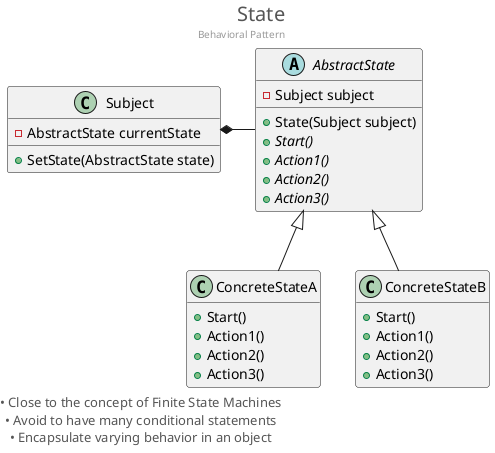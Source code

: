 @startuml
' skinparam dpi 300
skinparam FooterFontColor #555
skinparam FooterFontSize 13
hide empty fields
hide empty methods

center header
<font color=#555555 size=20>State</font>
<font color=#999999>Behavioral Pattern</font>
endheader

left footer
• Close to the concept of Finite State Machines
• Avoid to have many conditional statements
• Encapsulate varying behavior in an object
endfooter

abstract class AbstractState
{
   -Subject subject
   +State(Subject subject)
   {abstract} +Start()
   {abstract} +Action1()
   {abstract} +Action2()
   {abstract} +Action3()
}

class ConcreteStateA extends AbstractState
{
   +Start()
   +Action1()
   +Action2()
   +Action3()
}

class ConcreteStateB extends AbstractState
{
   +Start()
   +Action1()
   +Action2()
   +Action3()
}

class Subject
{
   -AbstractState currentState
   +SetState(AbstractState state)
}

Subject *- AbstractState
@enduml
